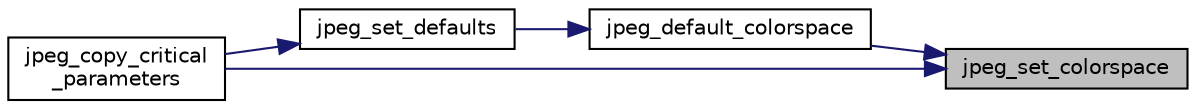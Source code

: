 digraph "jpeg_set_colorspace"
{
 // LATEX_PDF_SIZE
  bgcolor="transparent";
  edge [fontname="Helvetica",fontsize="10",labelfontname="Helvetica",labelfontsize="10"];
  node [fontname="Helvetica",fontsize="10",shape=record];
  rankdir="RL";
  Node40 [label="jpeg_set_colorspace",height=0.2,width=0.4,color="black", fillcolor="grey75", style="filled", fontcolor="black",tooltip=" "];
  Node40 -> Node41 [dir="back",color="midnightblue",fontsize="10",style="solid"];
  Node41 [label="jpeg_default_colorspace",height=0.2,width=0.4,color="black",URL="$jcparam_8c.html#acd3da03c6d9ba9c0d20a709973a3bc36",tooltip=" "];
  Node41 -> Node42 [dir="back",color="midnightblue",fontsize="10",style="solid"];
  Node42 [label="jpeg_set_defaults",height=0.2,width=0.4,color="black",URL="$jcparam_8c.html#ab855f50a89e118a9dbe35152fc480872",tooltip=" "];
  Node42 -> Node43 [dir="back",color="midnightblue",fontsize="10",style="solid"];
  Node43 [label="jpeg_copy_critical\l_parameters",height=0.2,width=0.4,color="black",URL="$jctrans_8c.html#a8e350f6a1833cf2fb191652e7d31bd35",tooltip=" "];
  Node40 -> Node43 [dir="back",color="midnightblue",fontsize="10",style="solid"];
}
